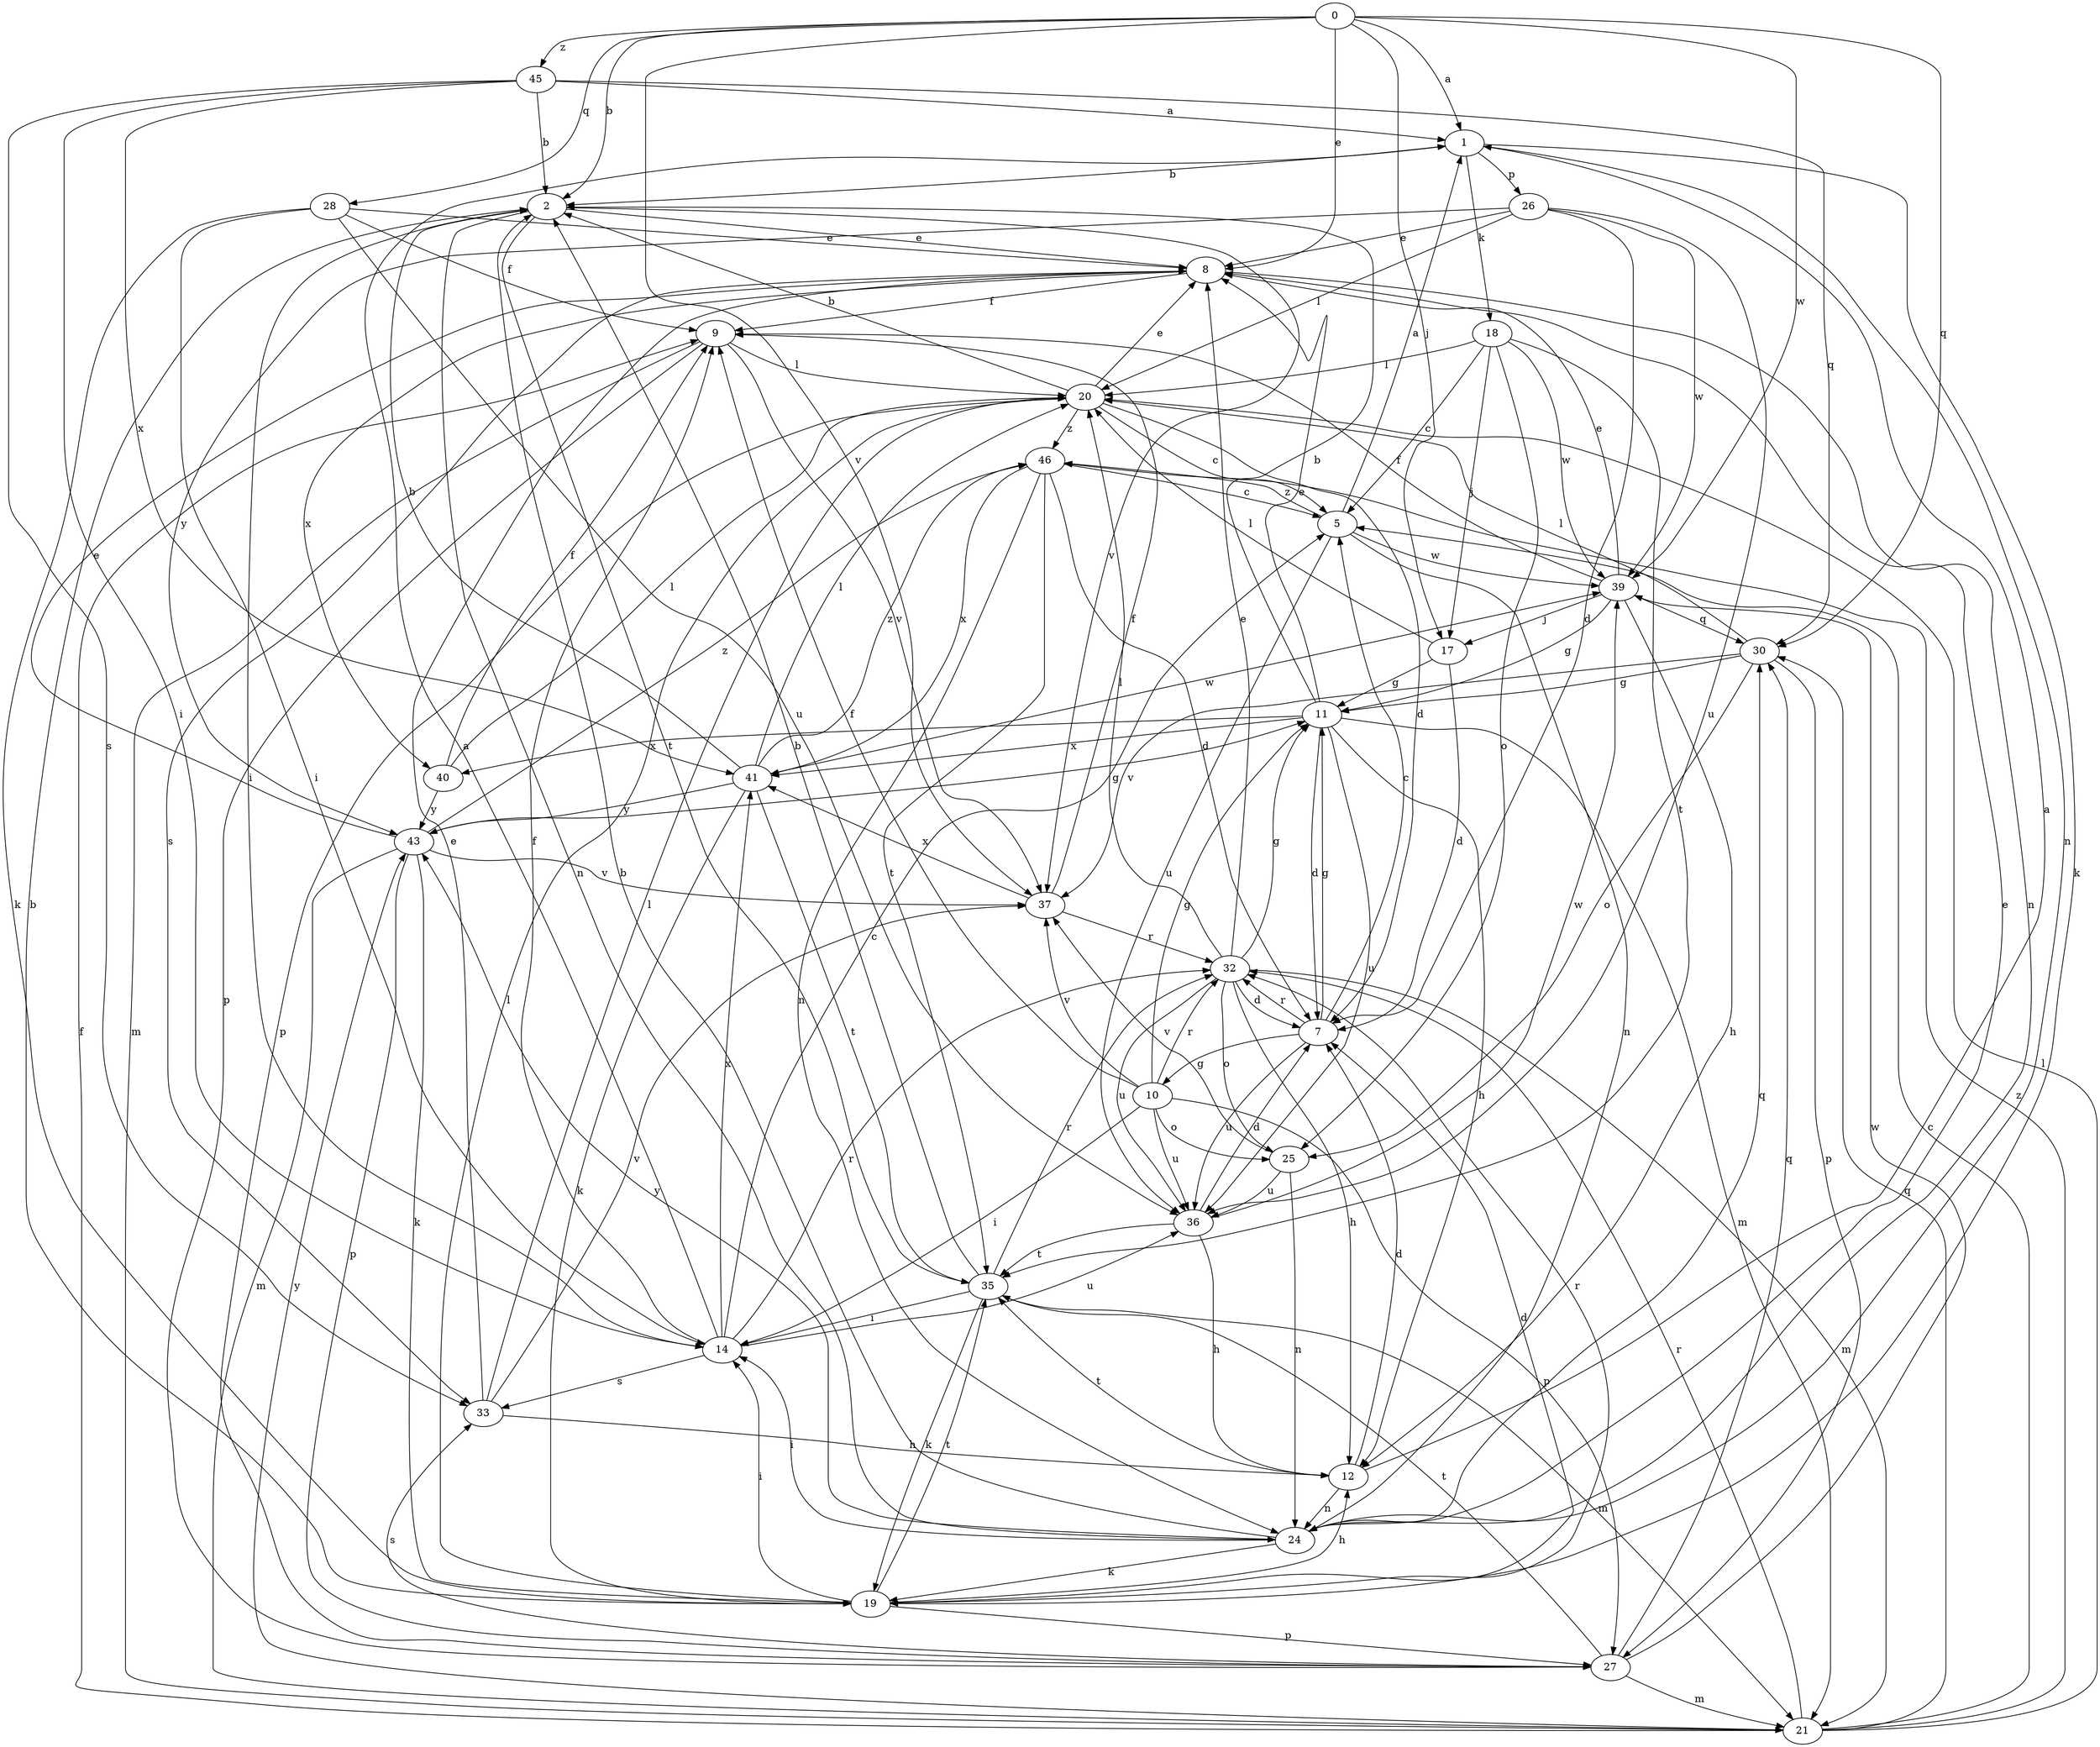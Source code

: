strict digraph  {
0;
1;
2;
5;
7;
8;
9;
10;
11;
12;
14;
17;
18;
19;
20;
21;
24;
25;
26;
27;
28;
30;
32;
33;
35;
36;
37;
39;
40;
41;
43;
45;
46;
0 -> 1  [label=a];
0 -> 2  [label=b];
0 -> 8  [label=e];
0 -> 17  [label=j];
0 -> 28  [label=q];
0 -> 30  [label=q];
0 -> 37  [label=v];
0 -> 39  [label=w];
0 -> 45  [label=z];
1 -> 2  [label=b];
1 -> 18  [label=k];
1 -> 19  [label=k];
1 -> 24  [label=n];
1 -> 26  [label=p];
2 -> 8  [label=e];
2 -> 14  [label=i];
2 -> 24  [label=n];
2 -> 35  [label=t];
2 -> 37  [label=v];
5 -> 1  [label=a];
5 -> 24  [label=n];
5 -> 36  [label=u];
5 -> 39  [label=w];
5 -> 46  [label=z];
7 -> 5  [label=c];
7 -> 10  [label=g];
7 -> 11  [label=g];
7 -> 32  [label=r];
7 -> 36  [label=u];
8 -> 9  [label=f];
8 -> 24  [label=n];
8 -> 33  [label=s];
8 -> 40  [label=x];
9 -> 20  [label=l];
9 -> 21  [label=m];
9 -> 27  [label=p];
9 -> 37  [label=v];
10 -> 9  [label=f];
10 -> 11  [label=g];
10 -> 14  [label=i];
10 -> 25  [label=o];
10 -> 27  [label=p];
10 -> 32  [label=r];
10 -> 36  [label=u];
10 -> 37  [label=v];
11 -> 2  [label=b];
11 -> 7  [label=d];
11 -> 8  [label=e];
11 -> 12  [label=h];
11 -> 21  [label=m];
11 -> 36  [label=u];
11 -> 40  [label=x];
11 -> 41  [label=x];
12 -> 1  [label=a];
12 -> 7  [label=d];
12 -> 24  [label=n];
12 -> 35  [label=t];
14 -> 1  [label=a];
14 -> 5  [label=c];
14 -> 9  [label=f];
14 -> 32  [label=r];
14 -> 33  [label=s];
14 -> 36  [label=u];
14 -> 41  [label=x];
17 -> 7  [label=d];
17 -> 11  [label=g];
17 -> 20  [label=l];
18 -> 5  [label=c];
18 -> 17  [label=j];
18 -> 20  [label=l];
18 -> 25  [label=o];
18 -> 35  [label=t];
18 -> 39  [label=w];
19 -> 2  [label=b];
19 -> 7  [label=d];
19 -> 12  [label=h];
19 -> 14  [label=i];
19 -> 20  [label=l];
19 -> 27  [label=p];
19 -> 32  [label=r];
19 -> 35  [label=t];
20 -> 2  [label=b];
20 -> 5  [label=c];
20 -> 7  [label=d];
20 -> 8  [label=e];
20 -> 27  [label=p];
20 -> 46  [label=z];
21 -> 5  [label=c];
21 -> 9  [label=f];
21 -> 20  [label=l];
21 -> 30  [label=q];
21 -> 32  [label=r];
21 -> 43  [label=y];
21 -> 46  [label=z];
24 -> 2  [label=b];
24 -> 8  [label=e];
24 -> 14  [label=i];
24 -> 19  [label=k];
24 -> 30  [label=q];
24 -> 43  [label=y];
25 -> 24  [label=n];
25 -> 36  [label=u];
25 -> 37  [label=v];
26 -> 7  [label=d];
26 -> 8  [label=e];
26 -> 20  [label=l];
26 -> 36  [label=u];
26 -> 39  [label=w];
26 -> 43  [label=y];
27 -> 21  [label=m];
27 -> 30  [label=q];
27 -> 33  [label=s];
27 -> 35  [label=t];
27 -> 39  [label=w];
28 -> 8  [label=e];
28 -> 9  [label=f];
28 -> 14  [label=i];
28 -> 19  [label=k];
28 -> 36  [label=u];
30 -> 11  [label=g];
30 -> 20  [label=l];
30 -> 25  [label=o];
30 -> 27  [label=p];
30 -> 37  [label=v];
32 -> 7  [label=d];
32 -> 8  [label=e];
32 -> 11  [label=g];
32 -> 12  [label=h];
32 -> 20  [label=l];
32 -> 21  [label=m];
32 -> 25  [label=o];
32 -> 36  [label=u];
33 -> 8  [label=e];
33 -> 12  [label=h];
33 -> 20  [label=l];
33 -> 37  [label=v];
35 -> 2  [label=b];
35 -> 14  [label=i];
35 -> 19  [label=k];
35 -> 21  [label=m];
35 -> 32  [label=r];
36 -> 7  [label=d];
36 -> 12  [label=h];
36 -> 35  [label=t];
36 -> 39  [label=w];
37 -> 9  [label=f];
37 -> 32  [label=r];
37 -> 41  [label=x];
39 -> 8  [label=e];
39 -> 9  [label=f];
39 -> 11  [label=g];
39 -> 12  [label=h];
39 -> 17  [label=j];
39 -> 30  [label=q];
40 -> 9  [label=f];
40 -> 20  [label=l];
40 -> 43  [label=y];
41 -> 2  [label=b];
41 -> 19  [label=k];
41 -> 20  [label=l];
41 -> 35  [label=t];
41 -> 39  [label=w];
41 -> 43  [label=y];
41 -> 46  [label=z];
43 -> 8  [label=e];
43 -> 11  [label=g];
43 -> 19  [label=k];
43 -> 21  [label=m];
43 -> 27  [label=p];
43 -> 37  [label=v];
43 -> 46  [label=z];
45 -> 1  [label=a];
45 -> 2  [label=b];
45 -> 14  [label=i];
45 -> 30  [label=q];
45 -> 33  [label=s];
45 -> 41  [label=x];
46 -> 5  [label=c];
46 -> 7  [label=d];
46 -> 24  [label=n];
46 -> 35  [label=t];
46 -> 41  [label=x];
}
